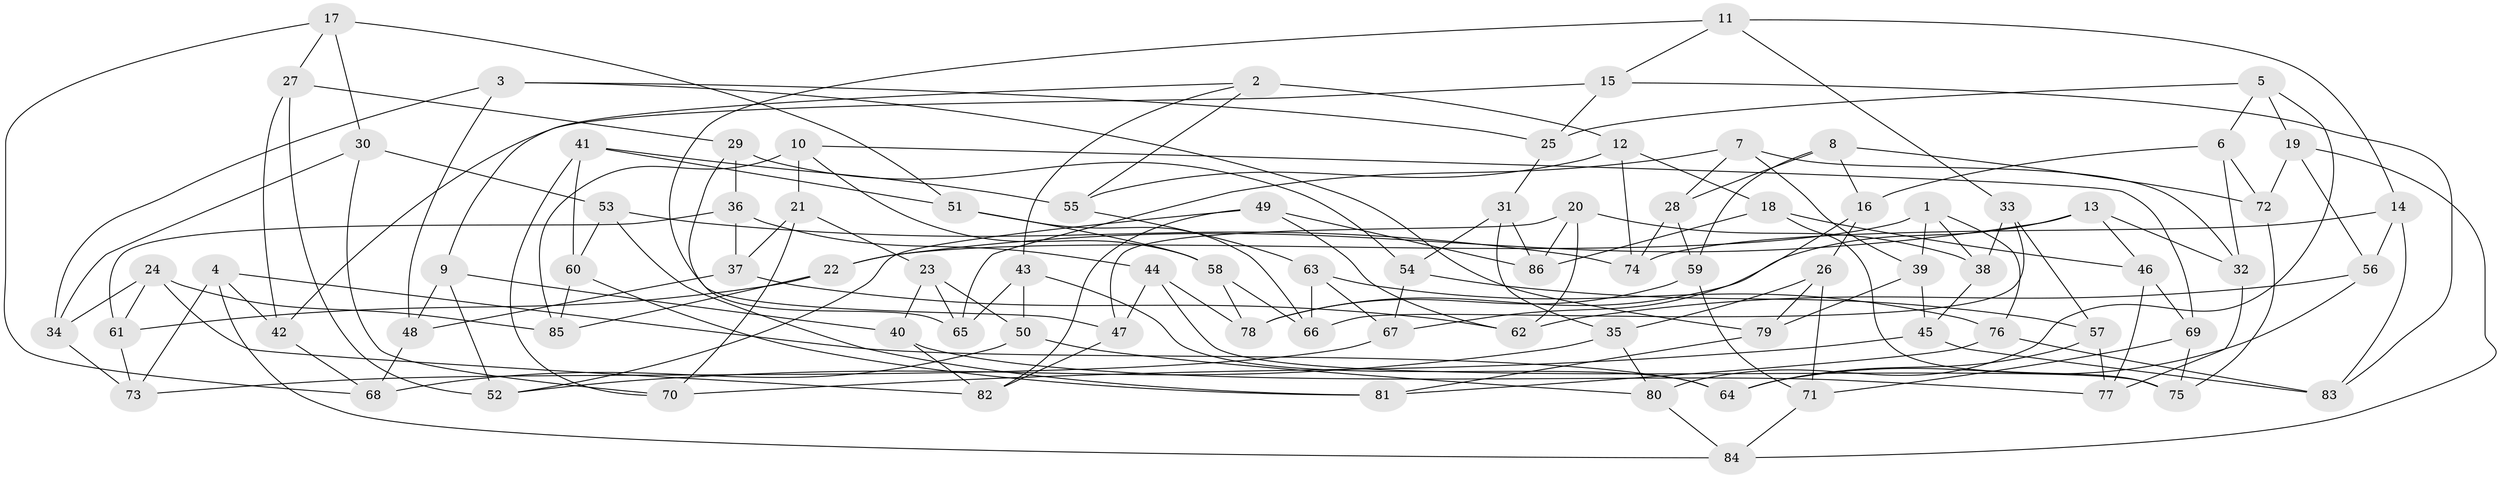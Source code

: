 // Generated by graph-tools (version 1.1) at 2025/11/02/27/25 16:11:46]
// undirected, 86 vertices, 172 edges
graph export_dot {
graph [start="1"]
  node [color=gray90,style=filled];
  1;
  2;
  3;
  4;
  5;
  6;
  7;
  8;
  9;
  10;
  11;
  12;
  13;
  14;
  15;
  16;
  17;
  18;
  19;
  20;
  21;
  22;
  23;
  24;
  25;
  26;
  27;
  28;
  29;
  30;
  31;
  32;
  33;
  34;
  35;
  36;
  37;
  38;
  39;
  40;
  41;
  42;
  43;
  44;
  45;
  46;
  47;
  48;
  49;
  50;
  51;
  52;
  53;
  54;
  55;
  56;
  57;
  58;
  59;
  60;
  61;
  62;
  63;
  64;
  65;
  66;
  67;
  68;
  69;
  70;
  71;
  72;
  73;
  74;
  75;
  76;
  77;
  78;
  79;
  80;
  81;
  82;
  83;
  84;
  85;
  86;
  1 -- 22;
  1 -- 38;
  1 -- 76;
  1 -- 39;
  2 -- 43;
  2 -- 12;
  2 -- 9;
  2 -- 55;
  3 -- 25;
  3 -- 48;
  3 -- 34;
  3 -- 79;
  4 -- 84;
  4 -- 73;
  4 -- 64;
  4 -- 42;
  5 -- 25;
  5 -- 6;
  5 -- 80;
  5 -- 19;
  6 -- 72;
  6 -- 32;
  6 -- 16;
  7 -- 32;
  7 -- 28;
  7 -- 39;
  7 -- 65;
  8 -- 72;
  8 -- 16;
  8 -- 59;
  8 -- 28;
  9 -- 40;
  9 -- 52;
  9 -- 48;
  10 -- 21;
  10 -- 58;
  10 -- 85;
  10 -- 69;
  11 -- 47;
  11 -- 33;
  11 -- 14;
  11 -- 15;
  12 -- 18;
  12 -- 74;
  12 -- 55;
  13 -- 78;
  13 -- 22;
  13 -- 32;
  13 -- 46;
  14 -- 74;
  14 -- 83;
  14 -- 56;
  15 -- 25;
  15 -- 83;
  15 -- 42;
  16 -- 67;
  16 -- 26;
  17 -- 68;
  17 -- 30;
  17 -- 27;
  17 -- 51;
  18 -- 86;
  18 -- 46;
  18 -- 75;
  19 -- 72;
  19 -- 56;
  19 -- 84;
  20 -- 38;
  20 -- 62;
  20 -- 86;
  20 -- 47;
  21 -- 70;
  21 -- 37;
  21 -- 23;
  22 -- 61;
  22 -- 85;
  23 -- 40;
  23 -- 65;
  23 -- 50;
  24 -- 34;
  24 -- 82;
  24 -- 61;
  24 -- 85;
  25 -- 31;
  26 -- 35;
  26 -- 71;
  26 -- 79;
  27 -- 42;
  27 -- 52;
  27 -- 29;
  28 -- 59;
  28 -- 74;
  29 -- 36;
  29 -- 54;
  29 -- 65;
  30 -- 34;
  30 -- 53;
  30 -- 70;
  31 -- 35;
  31 -- 54;
  31 -- 86;
  32 -- 77;
  33 -- 66;
  33 -- 57;
  33 -- 38;
  34 -- 73;
  35 -- 80;
  35 -- 52;
  36 -- 37;
  36 -- 44;
  36 -- 61;
  37 -- 48;
  37 -- 62;
  38 -- 45;
  39 -- 45;
  39 -- 79;
  40 -- 82;
  40 -- 77;
  41 -- 60;
  41 -- 70;
  41 -- 51;
  41 -- 55;
  42 -- 68;
  43 -- 64;
  43 -- 50;
  43 -- 65;
  44 -- 47;
  44 -- 78;
  44 -- 75;
  45 -- 83;
  45 -- 70;
  46 -- 77;
  46 -- 69;
  47 -- 82;
  48 -- 68;
  49 -- 52;
  49 -- 82;
  49 -- 62;
  49 -- 86;
  50 -- 68;
  50 -- 80;
  51 -- 58;
  51 -- 66;
  53 -- 81;
  53 -- 74;
  53 -- 60;
  54 -- 57;
  54 -- 67;
  55 -- 63;
  56 -- 62;
  56 -- 64;
  57 -- 64;
  57 -- 77;
  58 -- 78;
  58 -- 66;
  59 -- 71;
  59 -- 78;
  60 -- 85;
  60 -- 81;
  61 -- 73;
  63 -- 66;
  63 -- 76;
  63 -- 67;
  67 -- 73;
  69 -- 75;
  69 -- 71;
  71 -- 84;
  72 -- 75;
  76 -- 83;
  76 -- 81;
  79 -- 81;
  80 -- 84;
}
